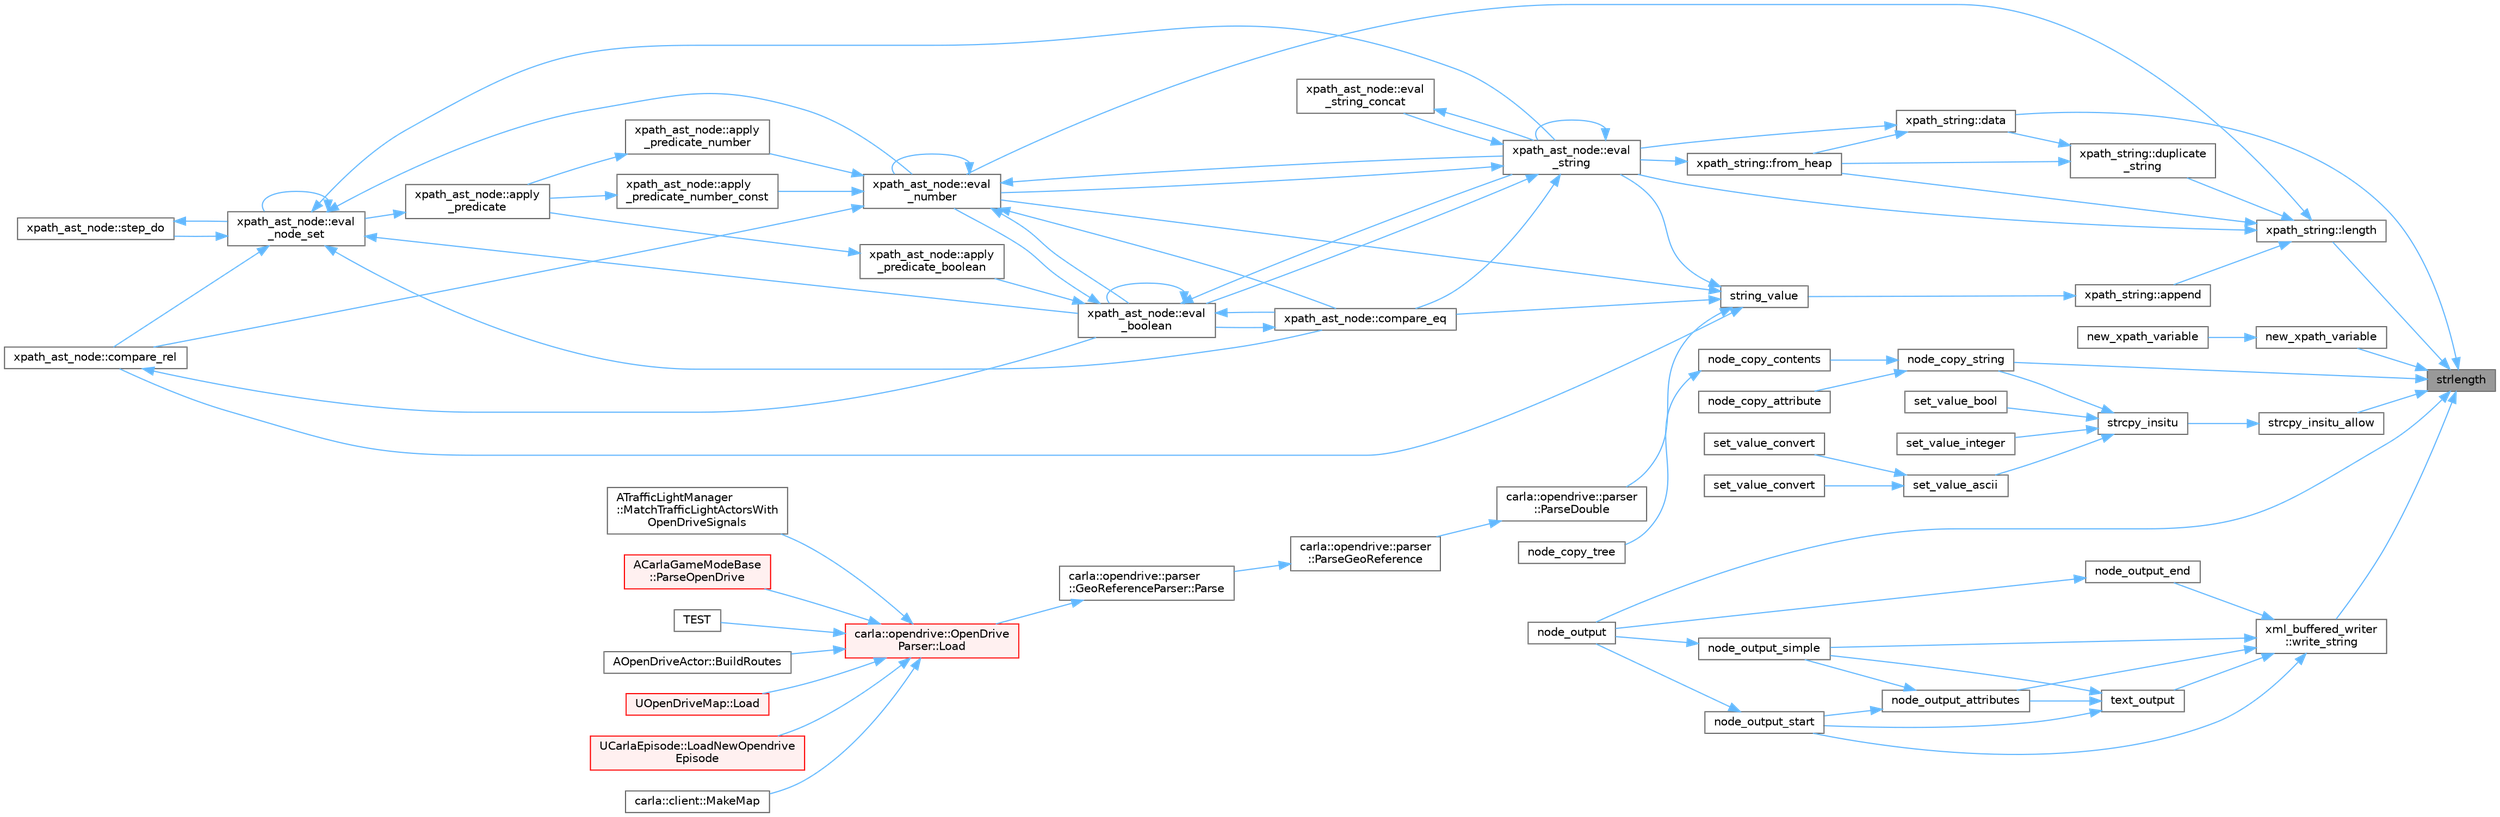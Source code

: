 digraph "strlength"
{
 // INTERACTIVE_SVG=YES
 // LATEX_PDF_SIZE
  bgcolor="transparent";
  edge [fontname=Helvetica,fontsize=10,labelfontname=Helvetica,labelfontsize=10];
  node [fontname=Helvetica,fontsize=10,shape=box,height=0.2,width=0.4];
  rankdir="RL";
  Node1 [id="Node000001",label="strlength",height=0.2,width=0.4,color="gray40", fillcolor="grey60", style="filled", fontcolor="black",tooltip=" "];
  Node1 -> Node2 [id="edge1_Node000001_Node000002",dir="back",color="steelblue1",style="solid",tooltip=" "];
  Node2 [id="Node000002",label="xpath_string::data",height=0.2,width=0.4,color="grey40", fillcolor="white", style="filled",URL="$dd/d5c/classxpath__string.html#abe89ae1270e25022aa8ccc332f5afbb3",tooltip=" "];
  Node2 -> Node3 [id="edge2_Node000002_Node000003",dir="back",color="steelblue1",style="solid",tooltip=" "];
  Node3 [id="Node000003",label="xpath_ast_node::eval\l_string",height=0.2,width=0.4,color="grey40", fillcolor="white", style="filled",URL="$d3/dc5/classxpath__ast__node.html#a6b675237a590548b68d0e0b97518b6df",tooltip=" "];
  Node3 -> Node4 [id="edge3_Node000003_Node000004",dir="back",color="steelblue1",style="solid",tooltip=" "];
  Node4 [id="Node000004",label="xpath_ast_node::compare_eq",height=0.2,width=0.4,color="grey40", fillcolor="white", style="filled",URL="$d3/dc5/classxpath__ast__node.html#a98dd7f6e67fe2c56c63056eed835d6a4",tooltip=" "];
  Node4 -> Node5 [id="edge4_Node000004_Node000005",dir="back",color="steelblue1",style="solid",tooltip=" "];
  Node5 [id="Node000005",label="xpath_ast_node::eval\l_boolean",height=0.2,width=0.4,color="grey40", fillcolor="white", style="filled",URL="$d3/dc5/classxpath__ast__node.html#ab7f965a92023bc2704b8e6fd9f3d7c14",tooltip=" "];
  Node5 -> Node6 [id="edge5_Node000005_Node000006",dir="back",color="steelblue1",style="solid",tooltip=" "];
  Node6 [id="Node000006",label="xpath_ast_node::apply\l_predicate_boolean",height=0.2,width=0.4,color="grey40", fillcolor="white", style="filled",URL="$d3/dc5/classxpath__ast__node.html#ab4e5bbd3f2e83c86a43349374b4bfc22",tooltip=" "];
  Node6 -> Node7 [id="edge6_Node000006_Node000007",dir="back",color="steelblue1",style="solid",tooltip=" "];
  Node7 [id="Node000007",label="xpath_ast_node::apply\l_predicate",height=0.2,width=0.4,color="grey40", fillcolor="white", style="filled",URL="$d3/dc5/classxpath__ast__node.html#a7e35f265c9e0712a16e1d8a9db4c7672",tooltip=" "];
  Node7 -> Node8 [id="edge7_Node000007_Node000008",dir="back",color="steelblue1",style="solid",tooltip=" "];
  Node8 [id="Node000008",label="xpath_ast_node::eval\l_node_set",height=0.2,width=0.4,color="grey40", fillcolor="white", style="filled",URL="$d3/dc5/classxpath__ast__node.html#a68cace396dd4eeae67ecfcd34a3a8285",tooltip=" "];
  Node8 -> Node4 [id="edge8_Node000008_Node000004",dir="back",color="steelblue1",style="solid",tooltip=" "];
  Node8 -> Node9 [id="edge9_Node000008_Node000009",dir="back",color="steelblue1",style="solid",tooltip=" "];
  Node9 [id="Node000009",label="xpath_ast_node::compare_rel",height=0.2,width=0.4,color="grey40", fillcolor="white", style="filled",URL="$d3/dc5/classxpath__ast__node.html#abb6e4c529276eaf882233dbb6e04e111",tooltip=" "];
  Node9 -> Node5 [id="edge10_Node000009_Node000005",dir="back",color="steelblue1",style="solid",tooltip=" "];
  Node8 -> Node5 [id="edge11_Node000008_Node000005",dir="back",color="steelblue1",style="solid",tooltip=" "];
  Node8 -> Node8 [id="edge12_Node000008_Node000008",dir="back",color="steelblue1",style="solid",tooltip=" "];
  Node8 -> Node10 [id="edge13_Node000008_Node000010",dir="back",color="steelblue1",style="solid",tooltip=" "];
  Node10 [id="Node000010",label="xpath_ast_node::eval\l_number",height=0.2,width=0.4,color="grey40", fillcolor="white", style="filled",URL="$d3/dc5/classxpath__ast__node.html#a92dd7048e28d486bc7f382d1fc6f1de6",tooltip=" "];
  Node10 -> Node11 [id="edge14_Node000010_Node000011",dir="back",color="steelblue1",style="solid",tooltip=" "];
  Node11 [id="Node000011",label="xpath_ast_node::apply\l_predicate_number",height=0.2,width=0.4,color="grey40", fillcolor="white", style="filled",URL="$d3/dc5/classxpath__ast__node.html#abf2d4b745493f63aebc1c89d9fde8eed",tooltip=" "];
  Node11 -> Node7 [id="edge15_Node000011_Node000007",dir="back",color="steelblue1",style="solid",tooltip=" "];
  Node10 -> Node12 [id="edge16_Node000010_Node000012",dir="back",color="steelblue1",style="solid",tooltip=" "];
  Node12 [id="Node000012",label="xpath_ast_node::apply\l_predicate_number_const",height=0.2,width=0.4,color="grey40", fillcolor="white", style="filled",URL="$d3/dc5/classxpath__ast__node.html#a8cedd7e15623b9fa431788b8843f1463",tooltip=" "];
  Node12 -> Node7 [id="edge17_Node000012_Node000007",dir="back",color="steelblue1",style="solid",tooltip=" "];
  Node10 -> Node4 [id="edge18_Node000010_Node000004",dir="back",color="steelblue1",style="solid",tooltip=" "];
  Node10 -> Node9 [id="edge19_Node000010_Node000009",dir="back",color="steelblue1",style="solid",tooltip=" "];
  Node10 -> Node5 [id="edge20_Node000010_Node000005",dir="back",color="steelblue1",style="solid",tooltip=" "];
  Node10 -> Node10 [id="edge21_Node000010_Node000010",dir="back",color="steelblue1",style="solid",tooltip=" "];
  Node10 -> Node3 [id="edge22_Node000010_Node000003",dir="back",color="steelblue1",style="solid",tooltip=" "];
  Node8 -> Node3 [id="edge23_Node000008_Node000003",dir="back",color="steelblue1",style="solid",tooltip=" "];
  Node8 -> Node13 [id="edge24_Node000008_Node000013",dir="back",color="steelblue1",style="solid",tooltip=" "];
  Node13 [id="Node000013",label="xpath_ast_node::step_do",height=0.2,width=0.4,color="grey40", fillcolor="white", style="filled",URL="$d3/dc5/classxpath__ast__node.html#a3258c05ab9aaa78e154d2ff63fe56906",tooltip=" "];
  Node13 -> Node8 [id="edge25_Node000013_Node000008",dir="back",color="steelblue1",style="solid",tooltip=" "];
  Node5 -> Node4 [id="edge26_Node000005_Node000004",dir="back",color="steelblue1",style="solid",tooltip=" "];
  Node5 -> Node5 [id="edge27_Node000005_Node000005",dir="back",color="steelblue1",style="solid",tooltip=" "];
  Node5 -> Node10 [id="edge28_Node000005_Node000010",dir="back",color="steelblue1",style="solid",tooltip=" "];
  Node5 -> Node3 [id="edge29_Node000005_Node000003",dir="back",color="steelblue1",style="solid",tooltip=" "];
  Node3 -> Node5 [id="edge30_Node000003_Node000005",dir="back",color="steelblue1",style="solid",tooltip=" "];
  Node3 -> Node10 [id="edge31_Node000003_Node000010",dir="back",color="steelblue1",style="solid",tooltip=" "];
  Node3 -> Node3 [id="edge32_Node000003_Node000003",dir="back",color="steelblue1",style="solid",tooltip=" "];
  Node3 -> Node14 [id="edge33_Node000003_Node000014",dir="back",color="steelblue1",style="solid",tooltip=" "];
  Node14 [id="Node000014",label="xpath_ast_node::eval\l_string_concat",height=0.2,width=0.4,color="grey40", fillcolor="white", style="filled",URL="$d3/dc5/classxpath__ast__node.html#aaf931a091af0fb91c25e90b205363b4e",tooltip=" "];
  Node14 -> Node3 [id="edge34_Node000014_Node000003",dir="back",color="steelblue1",style="solid",tooltip=" "];
  Node2 -> Node15 [id="edge35_Node000002_Node000015",dir="back",color="steelblue1",style="solid",tooltip=" "];
  Node15 [id="Node000015",label="xpath_string::from_heap",height=0.2,width=0.4,color="grey40", fillcolor="white", style="filled",URL="$dd/d5c/classxpath__string.html#aaf1229b7a7ae918b41bf995df16c8896",tooltip=" "];
  Node15 -> Node3 [id="edge36_Node000015_Node000003",dir="back",color="steelblue1",style="solid",tooltip=" "];
  Node1 -> Node16 [id="edge37_Node000001_Node000016",dir="back",color="steelblue1",style="solid",tooltip=" "];
  Node16 [id="Node000016",label="xpath_string::length",height=0.2,width=0.4,color="grey40", fillcolor="white", style="filled",URL="$dd/d5c/classxpath__string.html#a8469bd7512df66adabd3f5144c4b2ef7",tooltip=" "];
  Node16 -> Node17 [id="edge38_Node000016_Node000017",dir="back",color="steelblue1",style="solid",tooltip=" "];
  Node17 [id="Node000017",label="xpath_string::append",height=0.2,width=0.4,color="grey40", fillcolor="white", style="filled",URL="$dd/d5c/classxpath__string.html#aab0d867c56d390213cf0fbe7334e1cc0",tooltip=" "];
  Node17 -> Node18 [id="edge39_Node000017_Node000018",dir="back",color="steelblue1",style="solid",tooltip=" "];
  Node18 [id="Node000018",label="string_value",height=0.2,width=0.4,color="grey40", fillcolor="white", style="filled",URL="$db/d20/pugixml_8cpp.html#a7983b03f2dd06eb98951cd2dde03cd87",tooltip=" "];
  Node18 -> Node4 [id="edge40_Node000018_Node000004",dir="back",color="steelblue1",style="solid",tooltip=" "];
  Node18 -> Node9 [id="edge41_Node000018_Node000009",dir="back",color="steelblue1",style="solid",tooltip=" "];
  Node18 -> Node10 [id="edge42_Node000018_Node000010",dir="back",color="steelblue1",style="solid",tooltip=" "];
  Node18 -> Node3 [id="edge43_Node000018_Node000003",dir="back",color="steelblue1",style="solid",tooltip=" "];
  Node18 -> Node19 [id="edge44_Node000018_Node000019",dir="back",color="steelblue1",style="solid",tooltip=" "];
  Node19 [id="Node000019",label="carla::opendrive::parser\l::ParseDouble",height=0.2,width=0.4,color="grey40", fillcolor="white", style="filled",URL="$db/dd5/namespacecarla_1_1opendrive_1_1parser.html#aa4e3c66089b7ba1cc71545e693a1dcd1",tooltip=" "];
  Node19 -> Node20 [id="edge45_Node000019_Node000020",dir="back",color="steelblue1",style="solid",tooltip=" "];
  Node20 [id="Node000020",label="carla::opendrive::parser\l::ParseGeoReference",height=0.2,width=0.4,color="grey40", fillcolor="white", style="filled",URL="$db/dd5/namespacecarla_1_1opendrive_1_1parser.html#a8dad6b9e5e958cdeca4463f6c94d6c24",tooltip=" "];
  Node20 -> Node21 [id="edge46_Node000020_Node000021",dir="back",color="steelblue1",style="solid",tooltip=" "];
  Node21 [id="Node000021",label="carla::opendrive::parser\l::GeoReferenceParser::Parse",height=0.2,width=0.4,color="grey40", fillcolor="white", style="filled",URL="$d1/dae/classcarla_1_1opendrive_1_1parser_1_1GeoReferenceParser.html#abbd0edc0b3507042c5a0af753473192b",tooltip=" "];
  Node21 -> Node22 [id="edge47_Node000021_Node000022",dir="back",color="steelblue1",style="solid",tooltip=" "];
  Node22 [id="Node000022",label="carla::opendrive::OpenDrive\lParser::Load",height=0.2,width=0.4,color="red", fillcolor="#FFF0F0", style="filled",URL="$de/d5a/classcarla_1_1opendrive_1_1OpenDriveParser.html#a599fd6174f30aaee59590c16503afd8a",tooltip=" "];
  Node22 -> Node23 [id="edge48_Node000022_Node000023",dir="back",color="steelblue1",style="solid",tooltip=" "];
  Node23 [id="Node000023",label="AOpenDriveActor::BuildRoutes",height=0.2,width=0.4,color="grey40", fillcolor="white", style="filled",URL="$d0/d2d/classAOpenDriveActor.html#ac8678af2b371c3a3faca8775ab1e4816",tooltip=" "];
  Node22 -> Node24 [id="edge49_Node000022_Node000024",dir="back",color="steelblue1",style="solid",tooltip=" "];
  Node24 [id="Node000024",label="UOpenDriveMap::Load",height=0.2,width=0.4,color="red", fillcolor="#FFF0F0", style="filled",URL="$d8/dfe/classUOpenDriveMap.html#a0ce422ee1f79211e6957bab1d2048348",tooltip="Load this map with an OpenDrive (XODR) file."];
  Node22 -> Node27 [id="edge50_Node000022_Node000027",dir="back",color="steelblue1",style="solid",tooltip=" "];
  Node27 [id="Node000027",label="UCarlaEpisode::LoadNewOpendrive\lEpisode",height=0.2,width=0.4,color="red", fillcolor="#FFF0F0", style="filled",URL="$dc/d84/classUCarlaEpisode.html#a3eeed56e0cc3cf04d266b86c5a88c3ed",tooltip="Load a new map generating the mesh from OpenDRIVE data and start a new episode."];
  Node22 -> Node30 [id="edge51_Node000022_Node000030",dir="back",color="steelblue1",style="solid",tooltip=" "];
  Node30 [id="Node000030",label="carla::client::MakeMap",height=0.2,width=0.4,color="grey40", fillcolor="white", style="filled",URL="$d2/daf/namespacecarla_1_1client.html#a228b83c6429f8e3406a93a1b41eb1565",tooltip=" "];
  Node22 -> Node31 [id="edge52_Node000022_Node000031",dir="back",color="steelblue1",style="solid",tooltip=" "];
  Node31 [id="Node000031",label="ATrafficLightManager\l::MatchTrafficLightActorsWith\lOpenDriveSignals",height=0.2,width=0.4,color="grey40", fillcolor="white", style="filled",URL="$df/da5/classATrafficLightManager.html#a212893f28dfefd3883c68be7e9a7d835",tooltip=" "];
  Node22 -> Node32 [id="edge53_Node000022_Node000032",dir="back",color="steelblue1",style="solid",tooltip=" "];
  Node32 [id="Node000032",label="ACarlaGameModeBase\l::ParseOpenDrive",height=0.2,width=0.4,color="red", fillcolor="#FFF0F0", style="filled",URL="$db/de5/classACarlaGameModeBase.html#aa1cc7f6d077f3a4dcf7b1d523c9f5d2f",tooltip=" "];
  Node22 -> Node34 [id="edge54_Node000022_Node000034",dir="back",color="steelblue1",style="solid",tooltip=" "];
  Node34 [id="Node000034",label="TEST",height=0.2,width=0.4,color="grey40", fillcolor="white", style="filled",URL="$d1/dc0/test__opendrive_8cpp.html#a95337c8716f4e9d4e8bba560dbde9e34",tooltip=" "];
  Node16 -> Node40 [id="edge55_Node000016_Node000040",dir="back",color="steelblue1",style="solid",tooltip=" "];
  Node40 [id="Node000040",label="xpath_string::duplicate\l_string",height=0.2,width=0.4,color="grey40", fillcolor="white", style="filled",URL="$dd/d5c/classxpath__string.html#af3866c73a21542e26032d5d052327cc1",tooltip=" "];
  Node40 -> Node2 [id="edge56_Node000040_Node000002",dir="back",color="steelblue1",style="solid",tooltip=" "];
  Node40 -> Node15 [id="edge57_Node000040_Node000015",dir="back",color="steelblue1",style="solid",tooltip=" "];
  Node16 -> Node10 [id="edge58_Node000016_Node000010",dir="back",color="steelblue1",style="solid",tooltip=" "];
  Node16 -> Node3 [id="edge59_Node000016_Node000003",dir="back",color="steelblue1",style="solid",tooltip=" "];
  Node16 -> Node15 [id="edge60_Node000016_Node000015",dir="back",color="steelblue1",style="solid",tooltip=" "];
  Node1 -> Node41 [id="edge61_Node000001_Node000041",dir="back",color="steelblue1",style="solid",tooltip=" "];
  Node41 [id="Node000041",label="new_xpath_variable",height=0.2,width=0.4,color="grey40", fillcolor="white", style="filled",URL="$db/d20/pugixml_8cpp.html#a5c748822b0f8be26e9b6c4906d338c1f",tooltip=" "];
  Node41 -> Node42 [id="edge62_Node000041_Node000042",dir="back",color="steelblue1",style="solid",tooltip=" "];
  Node42 [id="Node000042",label="new_xpath_variable",height=0.2,width=0.4,color="grey40", fillcolor="white", style="filled",URL="$db/d20/pugixml_8cpp.html#a1a88a45e7380c67d0599263577fd2871",tooltip=" "];
  Node1 -> Node43 [id="edge63_Node000001_Node000043",dir="back",color="steelblue1",style="solid",tooltip=" "];
  Node43 [id="Node000043",label="node_copy_string",height=0.2,width=0.4,color="grey40", fillcolor="white", style="filled",URL="$db/d20/pugixml_8cpp.html#a05e81501deb4a3abe96a3da900711eb6",tooltip=" "];
  Node43 -> Node44 [id="edge64_Node000043_Node000044",dir="back",color="steelblue1",style="solid",tooltip=" "];
  Node44 [id="Node000044",label="node_copy_attribute",height=0.2,width=0.4,color="grey40", fillcolor="white", style="filled",URL="$db/d20/pugixml_8cpp.html#a1ebf3f9e23bb17f7cc6f4ae26e5abdb8",tooltip=" "];
  Node43 -> Node45 [id="edge65_Node000043_Node000045",dir="back",color="steelblue1",style="solid",tooltip=" "];
  Node45 [id="Node000045",label="node_copy_contents",height=0.2,width=0.4,color="grey40", fillcolor="white", style="filled",URL="$db/d20/pugixml_8cpp.html#a2b5c5c36dd22c98e54dbe1d1269f6e9b",tooltip=" "];
  Node45 -> Node46 [id="edge66_Node000045_Node000046",dir="back",color="steelblue1",style="solid",tooltip=" "];
  Node46 [id="Node000046",label="node_copy_tree",height=0.2,width=0.4,color="grey40", fillcolor="white", style="filled",URL="$db/d20/pugixml_8cpp.html#a25fed5bc5932c710ca03917ac173f6d1",tooltip=" "];
  Node1 -> Node47 [id="edge67_Node000001_Node000047",dir="back",color="steelblue1",style="solid",tooltip=" "];
  Node47 [id="Node000047",label="node_output",height=0.2,width=0.4,color="grey40", fillcolor="white", style="filled",URL="$db/d20/pugixml_8cpp.html#a2972dfcdf48725e48ce2901d08f7b4ae",tooltip=" "];
  Node1 -> Node48 [id="edge68_Node000001_Node000048",dir="back",color="steelblue1",style="solid",tooltip=" "];
  Node48 [id="Node000048",label="strcpy_insitu_allow",height=0.2,width=0.4,color="grey40", fillcolor="white", style="filled",URL="$db/d20/pugixml_8cpp.html#afeaebb026671399f617b36e27fa92234",tooltip=" "];
  Node48 -> Node49 [id="edge69_Node000048_Node000049",dir="back",color="steelblue1",style="solid",tooltip=" "];
  Node49 [id="Node000049",label="strcpy_insitu",height=0.2,width=0.4,color="grey40", fillcolor="white", style="filled",URL="$db/d20/pugixml_8cpp.html#add4b0e8189d4e27898f1cf863cda4f80",tooltip=" "];
  Node49 -> Node43 [id="edge70_Node000049_Node000043",dir="back",color="steelblue1",style="solid",tooltip=" "];
  Node49 -> Node50 [id="edge71_Node000049_Node000050",dir="back",color="steelblue1",style="solid",tooltip=" "];
  Node50 [id="Node000050",label="set_value_ascii",height=0.2,width=0.4,color="grey40", fillcolor="white", style="filled",URL="$db/d20/pugixml_8cpp.html#ac697150045f8a021e42c1c1a028740fd",tooltip=" "];
  Node50 -> Node51 [id="edge72_Node000050_Node000051",dir="back",color="steelblue1",style="solid",tooltip=" "];
  Node51 [id="Node000051",label="set_value_convert",height=0.2,width=0.4,color="grey40", fillcolor="white", style="filled",URL="$db/d20/pugixml_8cpp.html#a9511ed80c582c8e36805c6df5714b56a",tooltip=" "];
  Node50 -> Node52 [id="edge73_Node000050_Node000052",dir="back",color="steelblue1",style="solid",tooltip=" "];
  Node52 [id="Node000052",label="set_value_convert",height=0.2,width=0.4,color="grey40", fillcolor="white", style="filled",URL="$db/d20/pugixml_8cpp.html#a920fbf56eb3b5360583952e8c08000b3",tooltip=" "];
  Node49 -> Node53 [id="edge74_Node000049_Node000053",dir="back",color="steelblue1",style="solid",tooltip=" "];
  Node53 [id="Node000053",label="set_value_bool",height=0.2,width=0.4,color="grey40", fillcolor="white", style="filled",URL="$db/d20/pugixml_8cpp.html#a36fe7c523cde4627c23a7ae75ec7e954",tooltip=" "];
  Node49 -> Node54 [id="edge75_Node000049_Node000054",dir="back",color="steelblue1",style="solid",tooltip=" "];
  Node54 [id="Node000054",label="set_value_integer",height=0.2,width=0.4,color="grey40", fillcolor="white", style="filled",URL="$db/d20/pugixml_8cpp.html#a237750ca33ed3f13b1c3f80d0aadc93e",tooltip=" "];
  Node1 -> Node55 [id="edge76_Node000001_Node000055",dir="back",color="steelblue1",style="solid",tooltip=" "];
  Node55 [id="Node000055",label="xml_buffered_writer\l::write_string",height=0.2,width=0.4,color="grey40", fillcolor="white", style="filled",URL="$db/dd3/classxml__buffered__writer.html#a1699556c38e942f7c1db1b98ddf15642",tooltip=" "];
  Node55 -> Node56 [id="edge77_Node000055_Node000056",dir="back",color="steelblue1",style="solid",tooltip=" "];
  Node56 [id="Node000056",label="node_output_attributes",height=0.2,width=0.4,color="grey40", fillcolor="white", style="filled",URL="$db/d20/pugixml_8cpp.html#ae35e737e5b408f763f6fe89874ec87cf",tooltip=" "];
  Node56 -> Node57 [id="edge78_Node000056_Node000057",dir="back",color="steelblue1",style="solid",tooltip=" "];
  Node57 [id="Node000057",label="node_output_simple",height=0.2,width=0.4,color="grey40", fillcolor="white", style="filled",URL="$db/d20/pugixml_8cpp.html#a2a7a7ce70701692e97923c850b3cc130",tooltip=" "];
  Node57 -> Node47 [id="edge79_Node000057_Node000047",dir="back",color="steelblue1",style="solid",tooltip=" "];
  Node56 -> Node58 [id="edge80_Node000056_Node000058",dir="back",color="steelblue1",style="solid",tooltip=" "];
  Node58 [id="Node000058",label="node_output_start",height=0.2,width=0.4,color="grey40", fillcolor="white", style="filled",URL="$db/d20/pugixml_8cpp.html#abe15f1e5861695b34b8581805703d03a",tooltip=" "];
  Node58 -> Node47 [id="edge81_Node000058_Node000047",dir="back",color="steelblue1",style="solid",tooltip=" "];
  Node55 -> Node59 [id="edge82_Node000055_Node000059",dir="back",color="steelblue1",style="solid",tooltip=" "];
  Node59 [id="Node000059",label="node_output_end",height=0.2,width=0.4,color="grey40", fillcolor="white", style="filled",URL="$db/d20/pugixml_8cpp.html#a8113621e64072a3ad2225574db0d5449",tooltip=" "];
  Node59 -> Node47 [id="edge83_Node000059_Node000047",dir="back",color="steelblue1",style="solid",tooltip=" "];
  Node55 -> Node57 [id="edge84_Node000055_Node000057",dir="back",color="steelblue1",style="solid",tooltip=" "];
  Node55 -> Node58 [id="edge85_Node000055_Node000058",dir="back",color="steelblue1",style="solid",tooltip=" "];
  Node55 -> Node60 [id="edge86_Node000055_Node000060",dir="back",color="steelblue1",style="solid",tooltip=" "];
  Node60 [id="Node000060",label="text_output",height=0.2,width=0.4,color="grey40", fillcolor="white", style="filled",URL="$db/d20/pugixml_8cpp.html#ad40396398fcbab11c9283b516f766413",tooltip=" "];
  Node60 -> Node56 [id="edge87_Node000060_Node000056",dir="back",color="steelblue1",style="solid",tooltip=" "];
  Node60 -> Node57 [id="edge88_Node000060_Node000057",dir="back",color="steelblue1",style="solid",tooltip=" "];
  Node60 -> Node58 [id="edge89_Node000060_Node000058",dir="back",color="steelblue1",style="solid",tooltip=" "];
}
